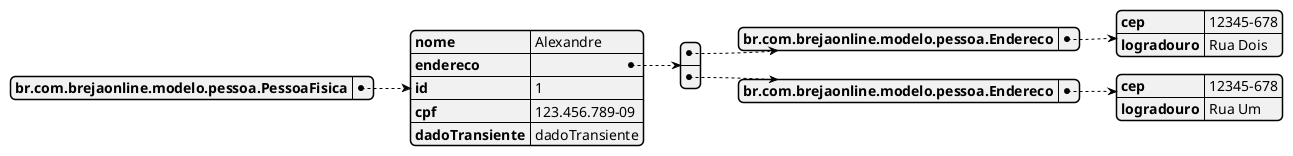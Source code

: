 @startjson
{
    "br.com.brejaonline.modelo.pessoa.PessoaFisica" :
    {
        "nome" : "Alexandre",
        "endereco" : [
        {
            "br.com.brejaonline.modelo.pessoa.Endereco" :
            {
                "cep" : "12345-678",
                "logradouro" : "Rua Dois"
            }
        },
        {
            "br.com.brejaonline.modelo.pessoa.Endereco" :
            {
                "cep" : "12345-678",
                "logradouro" : "Rua Um"
            }
        }
        ] ,
        "id" : 1,
        "cpf" : "123.456.789-09" ,
        "dadoTransiente" : "dadoTransiente"
    }
}
@endjson